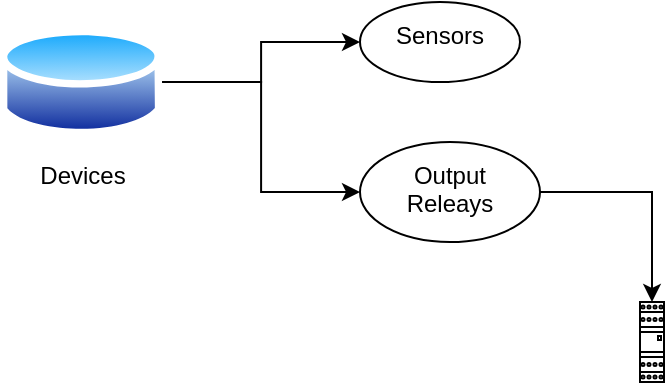 <mxfile version="14.4.3" type="device"><diagram name="Page-1" id="9f46799a-70d6-7492-0946-bef42562c5a5"><mxGraphModel dx="621" dy="461" grid="1" gridSize="10" guides="1" tooltips="1" connect="1" arrows="1" fold="1" page="1" pageScale="1" pageWidth="1100" pageHeight="850" background="#ffffff" math="0" shadow="0"><root><mxCell id="0"/><mxCell id="1" parent="0"/><mxCell id="zdagzlghbcTIkCCHEUcW-10" value="" style="edgeStyle=orthogonalEdgeStyle;rounded=0;orthogonalLoop=1;jettySize=auto;html=1;" edge="1" parent="1" source="zdagzlghbcTIkCCHEUcW-6" target="zdagzlghbcTIkCCHEUcW-9"><mxGeometry relative="1" as="geometry"/></mxCell><mxCell id="zdagzlghbcTIkCCHEUcW-11" style="edgeStyle=orthogonalEdgeStyle;rounded=0;orthogonalLoop=1;jettySize=auto;html=1;" edge="1" parent="1" source="zdagzlghbcTIkCCHEUcW-6" target="zdagzlghbcTIkCCHEUcW-7"><mxGeometry relative="1" as="geometry"/></mxCell><mxCell id="zdagzlghbcTIkCCHEUcW-6" value="Devices" style="aspect=fixed;perimeter=ellipsePerimeter;html=1;align=center;shadow=0;dashed=0;spacingTop=3;image;image=img/lib/active_directory/database.svg;" vertex="1" parent="1"><mxGeometry x="400" y="180" width="81.08" height="60" as="geometry"/></mxCell><mxCell id="zdagzlghbcTIkCCHEUcW-7" value="Sensors" style="ellipse;whiteSpace=wrap;html=1;shadow=0;dashed=0;verticalAlign=top;labelBackgroundColor=white;spacingTop=3;direction=west;" vertex="1" parent="1"><mxGeometry x="580" y="170" width="80" height="40" as="geometry"/></mxCell><mxCell id="zdagzlghbcTIkCCHEUcW-16" value="" style="edgeStyle=orthogonalEdgeStyle;rounded=0;orthogonalLoop=1;jettySize=auto;html=1;" edge="1" parent="1" source="zdagzlghbcTIkCCHEUcW-9" target="zdagzlghbcTIkCCHEUcW-15"><mxGeometry relative="1" as="geometry"/></mxCell><mxCell id="zdagzlghbcTIkCCHEUcW-9" value="Output &lt;br&gt;Releays" style="ellipse;whiteSpace=wrap;html=1;shadow=0;dashed=0;verticalAlign=top;labelBackgroundColor=white;spacingTop=3;" vertex="1" parent="1"><mxGeometry x="580" y="240" width="90" height="50" as="geometry"/></mxCell><mxCell id="zdagzlghbcTIkCCHEUcW-15" value="" style="verticalLabelPosition=bottom;dashed=0;shadow=0;html=1;align=center;verticalAlign=top;shape=mxgraph.cabinets.plugin_relay_2;" vertex="1" parent="1"><mxGeometry x="720" y="320" width="12" height="40" as="geometry"/></mxCell></root></mxGraphModel></diagram></mxfile>